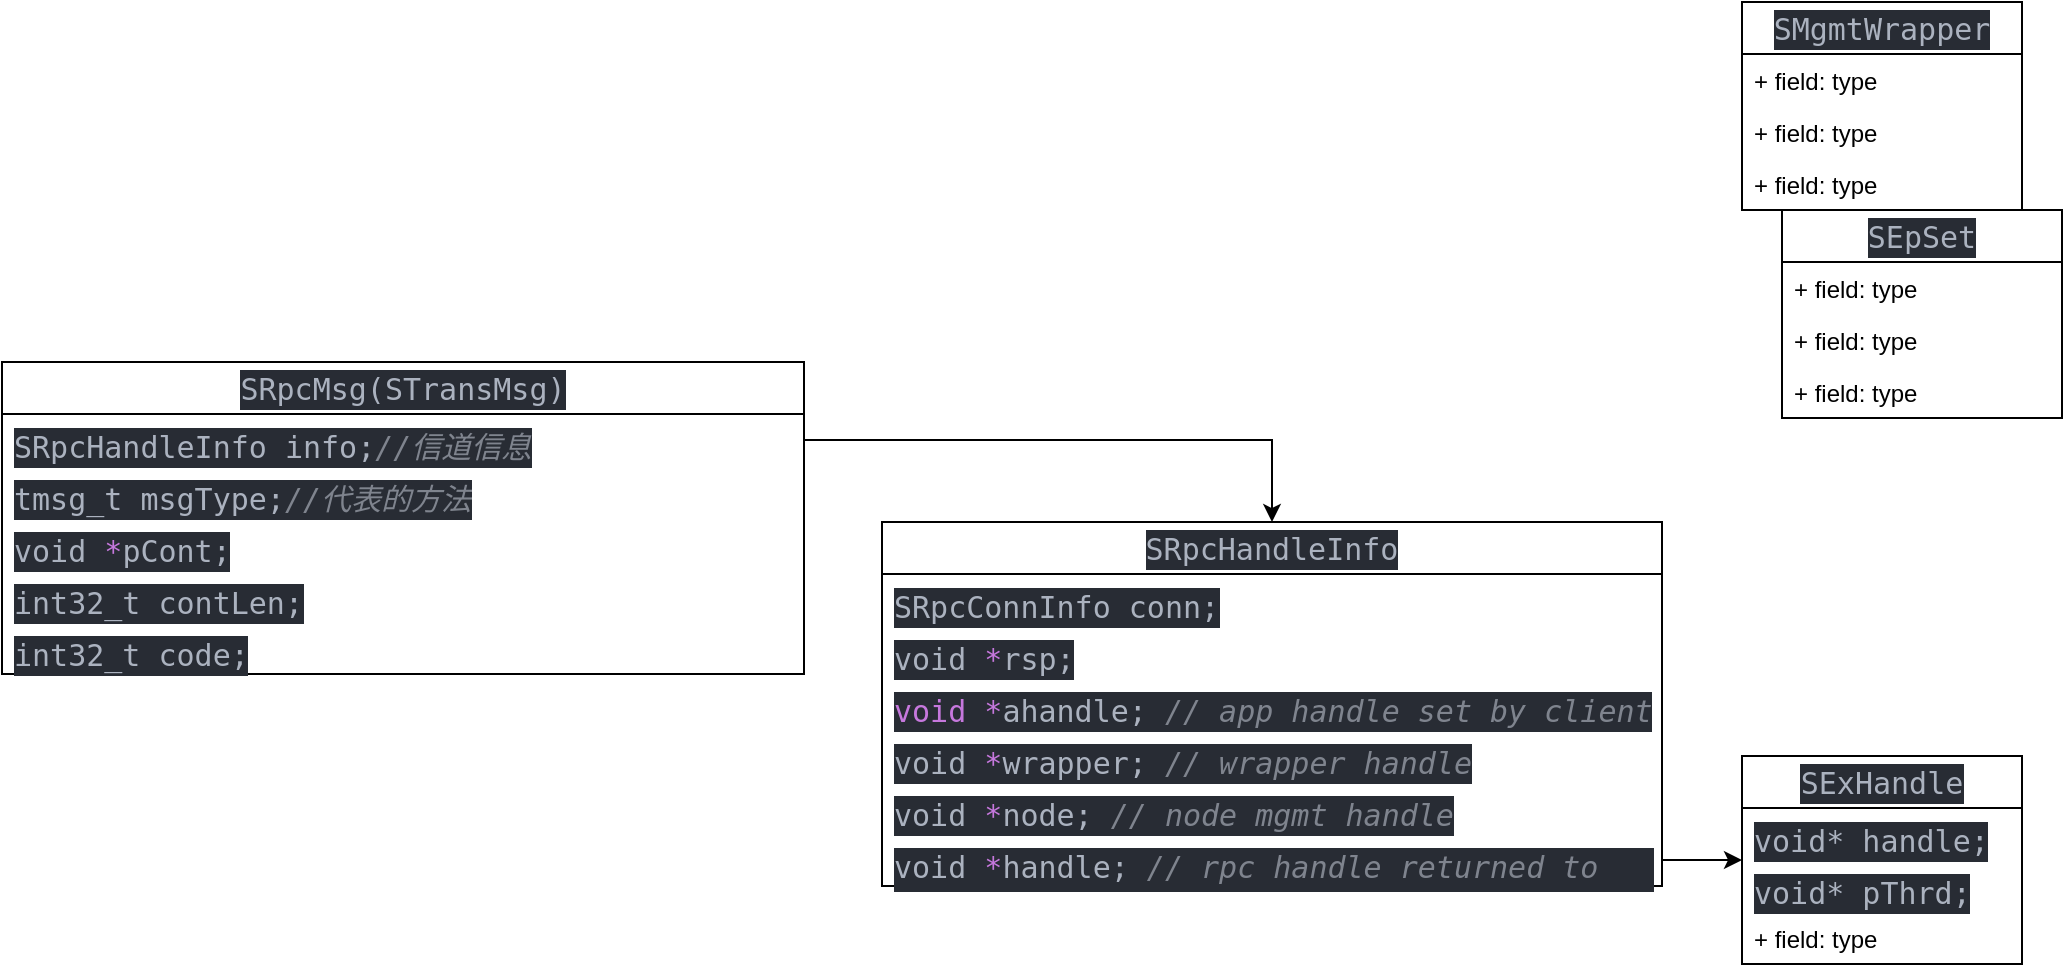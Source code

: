 <mxfile version="21.2.1" type="github">
  <diagram name="第 1 页" id="Cnz2bjXaFL4kkvWKrEmu">
    <mxGraphModel dx="2895" dy="659" grid="1" gridSize="10" guides="1" tooltips="1" connect="1" arrows="1" fold="1" page="1" pageScale="1" pageWidth="850" pageHeight="1100" math="0" shadow="0">
      <root>
        <mxCell id="0" />
        <mxCell id="1" parent="0" />
        <mxCell id="lnTkOZh4VK6lLw1P0NhX-2" value="&lt;div style=&quot;color: rgb(171, 178, 191); background-color: rgb(40, 44, 52); font-family: &amp;quot;Cascadia Code&amp;quot;, &amp;quot;Cascadia Code&amp;quot;, monospace, &amp;quot;Droid Sans Mono&amp;quot;, &amp;quot;monospace&amp;quot;, monospace; font-weight: normal; font-size: 15px; line-height: 20px;&quot;&gt;&lt;div&gt;SRpcMsg(STransMsg)&lt;/div&gt;&lt;/div&gt;" style="swimlane;fontStyle=0;childLayout=stackLayout;horizontal=1;startSize=26;fillColor=none;horizontalStack=0;resizeParent=1;resizeParentMax=0;resizeLast=0;collapsible=1;marginBottom=0;whiteSpace=wrap;html=1;" vertex="1" parent="1">
          <mxGeometry x="-1090" y="350" width="401" height="156" as="geometry" />
        </mxCell>
        <mxCell id="lnTkOZh4VK6lLw1P0NhX-3" value="&lt;div style=&quot;color: rgb(171, 178, 191); background-color: rgb(40, 44, 52); font-family: &amp;quot;Cascadia Code&amp;quot;, &amp;quot;Cascadia Code&amp;quot;, monospace, &amp;quot;Droid Sans Mono&amp;quot;, &amp;quot;monospace&amp;quot;, monospace; font-weight: normal; font-size: 15px; line-height: 20px;&quot;&gt;&lt;div&gt;SRpcHandleInfo info;&lt;span style=&quot;color: #7f848e;font-style: italic;&quot;&gt;//信道信息&lt;/span&gt;&lt;/div&gt;&lt;/div&gt;" style="text;strokeColor=none;fillColor=none;align=left;verticalAlign=top;spacingLeft=4;spacingRight=4;overflow=hidden;rotatable=0;points=[[0,0.5],[1,0.5]];portConstraint=eastwest;whiteSpace=wrap;html=1;" vertex="1" parent="lnTkOZh4VK6lLw1P0NhX-2">
          <mxGeometry y="26" width="401" height="26" as="geometry" />
        </mxCell>
        <mxCell id="lnTkOZh4VK6lLw1P0NhX-4" value="&lt;div style=&quot;color: rgb(171, 178, 191); background-color: rgb(40, 44, 52); font-family: &amp;quot;Cascadia Code&amp;quot;, &amp;quot;Cascadia Code&amp;quot;, monospace, &amp;quot;Droid Sans Mono&amp;quot;, &amp;quot;monospace&amp;quot;, monospace; font-weight: normal; font-size: 15px; line-height: 20px;&quot;&gt;&lt;div&gt;tmsg_t&lt;span style=&quot;color: #abb2bf;&quot;&gt;         msgType;&lt;/span&gt;&lt;span style=&quot;color: #7f848e;font-style: italic;&quot;&gt;//代表的方法&lt;/span&gt;&lt;/div&gt;&lt;/div&gt;" style="text;strokeColor=none;fillColor=none;align=left;verticalAlign=top;spacingLeft=4;spacingRight=4;overflow=hidden;rotatable=0;points=[[0,0.5],[1,0.5]];portConstraint=eastwest;whiteSpace=wrap;html=1;" vertex="1" parent="lnTkOZh4VK6lLw1P0NhX-2">
          <mxGeometry y="52" width="401" height="26" as="geometry" />
        </mxCell>
        <mxCell id="lnTkOZh4VK6lLw1P0NhX-5" value="&lt;div style=&quot;color: rgb(171, 178, 191); background-color: rgb(40, 44, 52); font-family: &amp;quot;Cascadia Code&amp;quot;, &amp;quot;Cascadia Code&amp;quot;, monospace, &amp;quot;Droid Sans Mono&amp;quot;, &amp;quot;monospace&amp;quot;, monospace; font-weight: normal; font-size: 15px; line-height: 20px;&quot;&gt;&lt;div&gt;void&lt;span style=&quot;color: #abb2bf;&quot;&gt;          &lt;/span&gt;&lt;span style=&quot;color: #c678dd;&quot;&gt;*&lt;/span&gt;&lt;span style=&quot;color: #abb2bf;&quot;&gt;pCont;&lt;/span&gt;&lt;/div&gt;&lt;/div&gt;" style="text;strokeColor=none;fillColor=none;align=left;verticalAlign=top;spacingLeft=4;spacingRight=4;overflow=hidden;rotatable=0;points=[[0,0.5],[1,0.5]];portConstraint=eastwest;whiteSpace=wrap;html=1;" vertex="1" parent="lnTkOZh4VK6lLw1P0NhX-2">
          <mxGeometry y="78" width="401" height="26" as="geometry" />
        </mxCell>
        <mxCell id="lnTkOZh4VK6lLw1P0NhX-24" value="&lt;div style=&quot;color: rgb(171, 178, 191); background-color: rgb(40, 44, 52); font-family: &amp;quot;Cascadia Code&amp;quot;, &amp;quot;Cascadia Code&amp;quot;, monospace, &amp;quot;Droid Sans Mono&amp;quot;, &amp;quot;monospace&amp;quot;, monospace; font-weight: normal; font-size: 15px; line-height: 20px;&quot;&gt;&lt;div&gt;int32_t&lt;span style=&quot;color: #abb2bf;&quot;&gt;        contLen;&lt;/span&gt;&lt;/div&gt;&lt;/div&gt;" style="text;strokeColor=none;fillColor=none;align=left;verticalAlign=top;spacingLeft=4;spacingRight=4;overflow=hidden;rotatable=0;points=[[0,0.5],[1,0.5]];portConstraint=eastwest;whiteSpace=wrap;html=1;" vertex="1" parent="lnTkOZh4VK6lLw1P0NhX-2">
          <mxGeometry y="104" width="401" height="26" as="geometry" />
        </mxCell>
        <mxCell id="lnTkOZh4VK6lLw1P0NhX-25" value="&lt;div style=&quot;color: rgb(171, 178, 191); background-color: rgb(40, 44, 52); font-family: &amp;quot;Cascadia Code&amp;quot;, &amp;quot;Cascadia Code&amp;quot;, monospace, &amp;quot;Droid Sans Mono&amp;quot;, &amp;quot;monospace&amp;quot;, monospace; font-weight: normal; font-size: 15px; line-height: 20px;&quot;&gt;&lt;div&gt;int32_t&lt;span style=&quot;color: #abb2bf;&quot;&gt;        code;&lt;/span&gt;&lt;/div&gt;&lt;/div&gt;" style="text;strokeColor=none;fillColor=none;align=left;verticalAlign=top;spacingLeft=4;spacingRight=4;overflow=hidden;rotatable=0;points=[[0,0.5],[1,0.5]];portConstraint=eastwest;whiteSpace=wrap;html=1;" vertex="1" parent="lnTkOZh4VK6lLw1P0NhX-2">
          <mxGeometry y="130" width="401" height="26" as="geometry" />
        </mxCell>
        <mxCell id="lnTkOZh4VK6lLw1P0NhX-7" value="&lt;div style=&quot;color: rgb(171, 178, 191); background-color: rgb(40, 44, 52); font-family: &amp;quot;Cascadia Code&amp;quot;, &amp;quot;Cascadia Code&amp;quot;, monospace, &amp;quot;Droid Sans Mono&amp;quot;, &amp;quot;monospace&amp;quot;, monospace; font-weight: normal; font-size: 15px; line-height: 20px;&quot;&gt;&lt;div&gt;SEpSet&lt;/div&gt;&lt;/div&gt;" style="swimlane;fontStyle=0;childLayout=stackLayout;horizontal=1;startSize=26;fillColor=none;horizontalStack=0;resizeParent=1;resizeParentMax=0;resizeLast=0;collapsible=1;marginBottom=0;whiteSpace=wrap;html=1;" vertex="1" parent="1">
          <mxGeometry x="-200" y="274" width="140" height="104" as="geometry" />
        </mxCell>
        <mxCell id="lnTkOZh4VK6lLw1P0NhX-8" value="+ field: type" style="text;strokeColor=none;fillColor=none;align=left;verticalAlign=top;spacingLeft=4;spacingRight=4;overflow=hidden;rotatable=0;points=[[0,0.5],[1,0.5]];portConstraint=eastwest;whiteSpace=wrap;html=1;" vertex="1" parent="lnTkOZh4VK6lLw1P0NhX-7">
          <mxGeometry y="26" width="140" height="26" as="geometry" />
        </mxCell>
        <mxCell id="lnTkOZh4VK6lLw1P0NhX-9" value="+ field: type" style="text;strokeColor=none;fillColor=none;align=left;verticalAlign=top;spacingLeft=4;spacingRight=4;overflow=hidden;rotatable=0;points=[[0,0.5],[1,0.5]];portConstraint=eastwest;whiteSpace=wrap;html=1;" vertex="1" parent="lnTkOZh4VK6lLw1P0NhX-7">
          <mxGeometry y="52" width="140" height="26" as="geometry" />
        </mxCell>
        <mxCell id="lnTkOZh4VK6lLw1P0NhX-10" value="+ field: type" style="text;strokeColor=none;fillColor=none;align=left;verticalAlign=top;spacingLeft=4;spacingRight=4;overflow=hidden;rotatable=0;points=[[0,0.5],[1,0.5]];portConstraint=eastwest;whiteSpace=wrap;html=1;" vertex="1" parent="lnTkOZh4VK6lLw1P0NhX-7">
          <mxGeometry y="78" width="140" height="26" as="geometry" />
        </mxCell>
        <mxCell id="lnTkOZh4VK6lLw1P0NhX-11" value="&lt;div style=&quot;color: rgb(171, 178, 191); background-color: rgb(40, 44, 52); font-family: &amp;quot;Cascadia Code&amp;quot;, &amp;quot;Cascadia Code&amp;quot;, monospace, &amp;quot;Droid Sans Mono&amp;quot;, &amp;quot;monospace&amp;quot;, monospace; font-weight: normal; font-size: 15px; line-height: 20px;&quot;&gt;&lt;div&gt;SMgmtWrapper&lt;/div&gt;&lt;/div&gt;" style="swimlane;fontStyle=0;childLayout=stackLayout;horizontal=1;startSize=26;fillColor=none;horizontalStack=0;resizeParent=1;resizeParentMax=0;resizeLast=0;collapsible=1;marginBottom=0;whiteSpace=wrap;html=1;" vertex="1" parent="1">
          <mxGeometry x="-220" y="170" width="140" height="104" as="geometry" />
        </mxCell>
        <mxCell id="lnTkOZh4VK6lLw1P0NhX-12" value="+ field: type" style="text;strokeColor=none;fillColor=none;align=left;verticalAlign=top;spacingLeft=4;spacingRight=4;overflow=hidden;rotatable=0;points=[[0,0.5],[1,0.5]];portConstraint=eastwest;whiteSpace=wrap;html=1;" vertex="1" parent="lnTkOZh4VK6lLw1P0NhX-11">
          <mxGeometry y="26" width="140" height="26" as="geometry" />
        </mxCell>
        <mxCell id="lnTkOZh4VK6lLw1P0NhX-13" value="+ field: type" style="text;strokeColor=none;fillColor=none;align=left;verticalAlign=top;spacingLeft=4;spacingRight=4;overflow=hidden;rotatable=0;points=[[0,0.5],[1,0.5]];portConstraint=eastwest;whiteSpace=wrap;html=1;" vertex="1" parent="lnTkOZh4VK6lLw1P0NhX-11">
          <mxGeometry y="52" width="140" height="26" as="geometry" />
        </mxCell>
        <mxCell id="lnTkOZh4VK6lLw1P0NhX-14" value="+ field: type" style="text;strokeColor=none;fillColor=none;align=left;verticalAlign=top;spacingLeft=4;spacingRight=4;overflow=hidden;rotatable=0;points=[[0,0.5],[1,0.5]];portConstraint=eastwest;whiteSpace=wrap;html=1;" vertex="1" parent="lnTkOZh4VK6lLw1P0NhX-11">
          <mxGeometry y="78" width="140" height="26" as="geometry" />
        </mxCell>
        <mxCell id="lnTkOZh4VK6lLw1P0NhX-15" value="&lt;div style=&quot;color: rgb(171, 178, 191); background-color: rgb(40, 44, 52); font-family: &amp;quot;Cascadia Code&amp;quot;, &amp;quot;Cascadia Code&amp;quot;, monospace, &amp;quot;Droid Sans Mono&amp;quot;, &amp;quot;monospace&amp;quot;, monospace; font-weight: normal; font-size: 15px; line-height: 20px;&quot;&gt;&lt;div&gt;SRpcHandleInfo&lt;/div&gt;&lt;/div&gt;" style="swimlane;fontStyle=0;childLayout=stackLayout;horizontal=1;startSize=26;fillColor=none;horizontalStack=0;resizeParent=1;resizeParentMax=0;resizeLast=0;collapsible=1;marginBottom=0;whiteSpace=wrap;html=1;" vertex="1" parent="1">
          <mxGeometry x="-650" y="430" width="390" height="182" as="geometry" />
        </mxCell>
        <mxCell id="lnTkOZh4VK6lLw1P0NhX-16" value="&lt;div style=&quot;color: rgb(171, 178, 191); background-color: rgb(40, 44, 52); font-family: &amp;quot;Cascadia Code&amp;quot;, &amp;quot;Cascadia Code&amp;quot;, monospace, &amp;quot;Droid Sans Mono&amp;quot;, &amp;quot;monospace&amp;quot;, monospace; font-weight: normal; font-size: 15px; line-height: 20px;&quot;&gt;&lt;div&gt;SRpcConnInfo conn;&lt;/div&gt;&lt;/div&gt;" style="text;strokeColor=none;fillColor=none;align=left;verticalAlign=top;spacingLeft=4;spacingRight=4;overflow=hidden;rotatable=0;points=[[0,0.5],[1,0.5]];portConstraint=eastwest;whiteSpace=wrap;html=1;" vertex="1" parent="lnTkOZh4VK6lLw1P0NhX-15">
          <mxGeometry y="26" width="390" height="26" as="geometry" />
        </mxCell>
        <mxCell id="lnTkOZh4VK6lLw1P0NhX-17" value="&lt;div style=&quot;color: rgb(171, 178, 191); background-color: rgb(40, 44, 52); font-family: &amp;quot;Cascadia Code&amp;quot;, &amp;quot;Cascadia Code&amp;quot;, monospace, &amp;quot;Droid Sans Mono&amp;quot;, &amp;quot;monospace&amp;quot;, monospace; font-weight: normal; font-size: 15px; line-height: 20px;&quot;&gt;&lt;div&gt;void&lt;span style=&quot;color: #abb2bf;&quot;&gt;   &lt;/span&gt;&lt;span style=&quot;color: #c678dd;&quot;&gt;*&lt;/span&gt;&lt;span style=&quot;color: #abb2bf;&quot;&gt;rsp;&lt;/span&gt;&lt;/div&gt;&lt;/div&gt;" style="text;strokeColor=none;fillColor=none;align=left;verticalAlign=top;spacingLeft=4;spacingRight=4;overflow=hidden;rotatable=0;points=[[0,0.5],[1,0.5]];portConstraint=eastwest;whiteSpace=wrap;html=1;" vertex="1" parent="lnTkOZh4VK6lLw1P0NhX-15">
          <mxGeometry y="52" width="390" height="26" as="geometry" />
        </mxCell>
        <mxCell id="lnTkOZh4VK6lLw1P0NhX-18" value="&lt;div style=&quot;color: rgb(171, 178, 191); background-color: rgb(40, 44, 52); font-family: &amp;quot;Cascadia Code&amp;quot;, &amp;quot;Cascadia Code&amp;quot;, monospace, &amp;quot;Droid Sans Mono&amp;quot;, &amp;quot;monospace&amp;quot;, monospace; font-weight: normal; font-size: 15px; line-height: 20px;&quot;&gt;&lt;div&gt; &lt;span style=&quot;color: #c678dd;&quot;&gt;void&lt;/span&gt;&lt;span style=&quot;color: #abb2bf;&quot;&gt; &lt;/span&gt;&lt;span style=&quot;color: #c678dd;&quot;&gt;*&lt;/span&gt;&lt;span style=&quot;color: #abb2bf;&quot;&gt;ahandle;&lt;/span&gt;&lt;span style=&quot;color: #7f848e;font-style: italic;&quot;&gt;  // app handle set by client&lt;/span&gt;&lt;/div&gt;&lt;/div&gt;" style="text;strokeColor=none;fillColor=none;align=left;verticalAlign=top;spacingLeft=4;spacingRight=4;overflow=hidden;rotatable=0;points=[[0,0.5],[1,0.5]];portConstraint=eastwest;whiteSpace=wrap;html=1;" vertex="1" parent="lnTkOZh4VK6lLw1P0NhX-15">
          <mxGeometry y="78" width="390" height="26" as="geometry" />
        </mxCell>
        <mxCell id="lnTkOZh4VK6lLw1P0NhX-29" value="&lt;div style=&quot;color: rgb(171, 178, 191); background-color: rgb(40, 44, 52); font-family: &amp;quot;Cascadia Code&amp;quot;, &amp;quot;Cascadia Code&amp;quot;, monospace, &amp;quot;Droid Sans Mono&amp;quot;, &amp;quot;monospace&amp;quot;, monospace; font-weight: normal; font-size: 15px; line-height: 20px;&quot;&gt;&lt;div&gt;void&lt;span style=&quot;color: #abb2bf;&quot;&gt; &lt;/span&gt;&lt;span style=&quot;color: #c678dd;&quot;&gt;*&lt;/span&gt;&lt;span style=&quot;color: #abb2bf;&quot;&gt;wrapper;&lt;/span&gt;&lt;span style=&quot;color: #7f848e;font-style: italic;&quot;&gt;  // wrapper handle&lt;/span&gt;&lt;/div&gt;&lt;/div&gt;" style="text;strokeColor=none;fillColor=none;align=left;verticalAlign=top;spacingLeft=4;spacingRight=4;overflow=hidden;rotatable=0;points=[[0,0.5],[1,0.5]];portConstraint=eastwest;whiteSpace=wrap;html=1;" vertex="1" parent="lnTkOZh4VK6lLw1P0NhX-15">
          <mxGeometry y="104" width="390" height="26" as="geometry" />
        </mxCell>
        <mxCell id="lnTkOZh4VK6lLw1P0NhX-30" value="&lt;div style=&quot;color: rgb(171, 178, 191); background-color: rgb(40, 44, 52); font-family: &amp;quot;Cascadia Code&amp;quot;, &amp;quot;Cascadia Code&amp;quot;, monospace, &amp;quot;Droid Sans Mono&amp;quot;, &amp;quot;monospace&amp;quot;, monospace; font-weight: normal; font-size: 15px; line-height: 20px;&quot;&gt;&lt;div&gt;void&lt;span style=&quot;color: #abb2bf;&quot;&gt; &lt;/span&gt;&lt;span style=&quot;color: #c678dd;&quot;&gt;*&lt;/span&gt;&lt;span style=&quot;color: #abb2bf;&quot;&gt;node;&lt;/span&gt;&lt;span style=&quot;color: #7f848e;font-style: italic;&quot;&gt;     // node mgmt handle&lt;/span&gt;&lt;/div&gt;&lt;/div&gt;" style="text;strokeColor=none;fillColor=none;align=left;verticalAlign=top;spacingLeft=4;spacingRight=4;overflow=hidden;rotatable=0;points=[[0,0.5],[1,0.5]];portConstraint=eastwest;whiteSpace=wrap;html=1;" vertex="1" parent="lnTkOZh4VK6lLw1P0NhX-15">
          <mxGeometry y="130" width="390" height="26" as="geometry" />
        </mxCell>
        <mxCell id="lnTkOZh4VK6lLw1P0NhX-31" value="&lt;div style=&quot;color: rgb(171, 178, 191); background-color: rgb(40, 44, 52); font-family: &amp;quot;Cascadia Code&amp;quot;, &amp;quot;Cascadia Code&amp;quot;, monospace, &amp;quot;Droid Sans Mono&amp;quot;, &amp;quot;monospace&amp;quot;, monospace; font-weight: normal; font-size: 15px; line-height: 20px;&quot;&gt;&lt;div&gt;void&lt;span style=&quot;color: #abb2bf;&quot;&gt;   &lt;/span&gt;&lt;span style=&quot;color: #c678dd;&quot;&gt;*&lt;/span&gt;&lt;span style=&quot;color: #abb2bf;&quot;&gt;handle;&lt;/span&gt;&lt;span style=&quot;color: #7f848e;font-style: italic;&quot;&gt;         // rpc handle returned to app&lt;/span&gt;&lt;/div&gt;&lt;/div&gt;" style="text;strokeColor=none;fillColor=none;align=left;verticalAlign=top;spacingLeft=4;spacingRight=4;overflow=hidden;rotatable=0;points=[[0,0.5],[1,0.5]];portConstraint=eastwest;whiteSpace=wrap;html=1;" vertex="1" parent="lnTkOZh4VK6lLw1P0NhX-15">
          <mxGeometry y="156" width="390" height="26" as="geometry" />
        </mxCell>
        <mxCell id="lnTkOZh4VK6lLw1P0NhX-20" value="&lt;div style=&quot;color: rgb(171, 178, 191); background-color: rgb(40, 44, 52); font-family: &amp;quot;Cascadia Code&amp;quot;, &amp;quot;Cascadia Code&amp;quot;, monospace, &amp;quot;Droid Sans Mono&amp;quot;, &amp;quot;monospace&amp;quot;, monospace; font-weight: normal; font-size: 15px; line-height: 20px;&quot;&gt;&lt;div&gt;SExHandle&lt;/div&gt;&lt;/div&gt;" style="swimlane;fontStyle=0;childLayout=stackLayout;horizontal=1;startSize=26;fillColor=none;horizontalStack=0;resizeParent=1;resizeParentMax=0;resizeLast=0;collapsible=1;marginBottom=0;whiteSpace=wrap;html=1;" vertex="1" parent="1">
          <mxGeometry x="-220" y="547" width="140" height="104" as="geometry" />
        </mxCell>
        <mxCell id="lnTkOZh4VK6lLw1P0NhX-21" value="&lt;div style=&quot;color: rgb(171, 178, 191); background-color: rgb(40, 44, 52); font-family: &amp;quot;Cascadia Code&amp;quot;, &amp;quot;Cascadia Code&amp;quot;, monospace, &amp;quot;Droid Sans Mono&amp;quot;, &amp;quot;monospace&amp;quot;, monospace; font-weight: normal; font-size: 15px; line-height: 20px;&quot;&gt;&lt;div&gt;void*&lt;span style=&quot;color: #abb2bf;&quot;&gt;   handle;&lt;/span&gt;&lt;/div&gt;&lt;/div&gt;" style="text;strokeColor=none;fillColor=none;align=left;verticalAlign=top;spacingLeft=4;spacingRight=4;overflow=hidden;rotatable=0;points=[[0,0.5],[1,0.5]];portConstraint=eastwest;whiteSpace=wrap;html=1;" vertex="1" parent="lnTkOZh4VK6lLw1P0NhX-20">
          <mxGeometry y="26" width="140" height="26" as="geometry" />
        </mxCell>
        <mxCell id="lnTkOZh4VK6lLw1P0NhX-22" value="&lt;div style=&quot;color: rgb(171, 178, 191); background-color: rgb(40, 44, 52); font-family: &amp;quot;Cascadia Code&amp;quot;, &amp;quot;Cascadia Code&amp;quot;, monospace, &amp;quot;Droid Sans Mono&amp;quot;, &amp;quot;monospace&amp;quot;, monospace; font-weight: normal; font-size: 15px; line-height: 20px;&quot;&gt;&lt;div&gt;void*&lt;span style=&quot;color: #abb2bf;&quot;&gt;   pThrd;&lt;/span&gt;&lt;/div&gt;&lt;/div&gt;" style="text;strokeColor=none;fillColor=none;align=left;verticalAlign=top;spacingLeft=4;spacingRight=4;overflow=hidden;rotatable=0;points=[[0,0.5],[1,0.5]];portConstraint=eastwest;whiteSpace=wrap;html=1;" vertex="1" parent="lnTkOZh4VK6lLw1P0NhX-20">
          <mxGeometry y="52" width="140" height="26" as="geometry" />
        </mxCell>
        <mxCell id="lnTkOZh4VK6lLw1P0NhX-23" value="+ field: type" style="text;strokeColor=none;fillColor=none;align=left;verticalAlign=top;spacingLeft=4;spacingRight=4;overflow=hidden;rotatable=0;points=[[0,0.5],[1,0.5]];portConstraint=eastwest;whiteSpace=wrap;html=1;" vertex="1" parent="lnTkOZh4VK6lLw1P0NhX-20">
          <mxGeometry y="78" width="140" height="26" as="geometry" />
        </mxCell>
        <mxCell id="lnTkOZh4VK6lLw1P0NhX-32" style="edgeStyle=orthogonalEdgeStyle;rounded=0;orthogonalLoop=1;jettySize=auto;html=1;" edge="1" parent="1" source="lnTkOZh4VK6lLw1P0NhX-31" target="lnTkOZh4VK6lLw1P0NhX-20">
          <mxGeometry relative="1" as="geometry" />
        </mxCell>
        <mxCell id="lnTkOZh4VK6lLw1P0NhX-33" style="edgeStyle=orthogonalEdgeStyle;rounded=0;orthogonalLoop=1;jettySize=auto;html=1;exitX=1;exitY=0.5;exitDx=0;exitDy=0;" edge="1" parent="1" source="lnTkOZh4VK6lLw1P0NhX-3" target="lnTkOZh4VK6lLw1P0NhX-15">
          <mxGeometry relative="1" as="geometry" />
        </mxCell>
      </root>
    </mxGraphModel>
  </diagram>
</mxfile>
